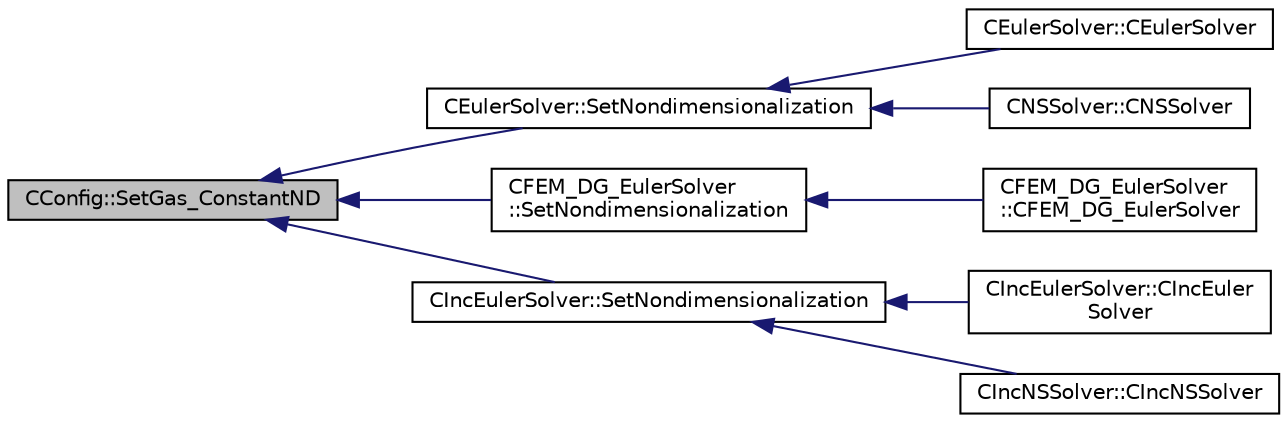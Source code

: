 digraph "CConfig::SetGas_ConstantND"
{
  edge [fontname="Helvetica",fontsize="10",labelfontname="Helvetica",labelfontsize="10"];
  node [fontname="Helvetica",fontsize="10",shape=record];
  rankdir="LR";
  Node14602 [label="CConfig::SetGas_ConstantND",height=0.2,width=0.4,color="black", fillcolor="grey75", style="filled", fontcolor="black"];
  Node14602 -> Node14603 [dir="back",color="midnightblue",fontsize="10",style="solid",fontname="Helvetica"];
  Node14603 [label="CEulerSolver::SetNondimensionalization",height=0.2,width=0.4,color="black", fillcolor="white", style="filled",URL="$class_c_euler_solver.html#a1c633d6e77fefb2e76308e2ba0af0c2c",tooltip="Set the solver nondimensionalization. "];
  Node14603 -> Node14604 [dir="back",color="midnightblue",fontsize="10",style="solid",fontname="Helvetica"];
  Node14604 [label="CEulerSolver::CEulerSolver",height=0.2,width=0.4,color="black", fillcolor="white", style="filled",URL="$class_c_euler_solver.html#ae1e74218b4e943111b100d7ddcbd4db9"];
  Node14603 -> Node14605 [dir="back",color="midnightblue",fontsize="10",style="solid",fontname="Helvetica"];
  Node14605 [label="CNSSolver::CNSSolver",height=0.2,width=0.4,color="black", fillcolor="white", style="filled",URL="$class_c_n_s_solver.html#a2a8ad49c42b4546696e631cf44b7788b"];
  Node14602 -> Node14606 [dir="back",color="midnightblue",fontsize="10",style="solid",fontname="Helvetica"];
  Node14606 [label="CFEM_DG_EulerSolver\l::SetNondimensionalization",height=0.2,width=0.4,color="black", fillcolor="white", style="filled",URL="$class_c_f_e_m___d_g___euler_solver.html#a31316dc2fe564329d9bb372961b10a3a",tooltip="Set the fluid solver nondimensionalization. "];
  Node14606 -> Node14607 [dir="back",color="midnightblue",fontsize="10",style="solid",fontname="Helvetica"];
  Node14607 [label="CFEM_DG_EulerSolver\l::CFEM_DG_EulerSolver",height=0.2,width=0.4,color="black", fillcolor="white", style="filled",URL="$class_c_f_e_m___d_g___euler_solver.html#a70d30ef9e7cd7620d54ec73f4b1ed28c"];
  Node14602 -> Node14608 [dir="back",color="midnightblue",fontsize="10",style="solid",fontname="Helvetica"];
  Node14608 [label="CIncEulerSolver::SetNondimensionalization",height=0.2,width=0.4,color="black", fillcolor="white", style="filled",URL="$class_c_inc_euler_solver.html#a2cffaa24417cb3803d36d38b3874d6d0",tooltip="Set the solver nondimensionalization. "];
  Node14608 -> Node14609 [dir="back",color="midnightblue",fontsize="10",style="solid",fontname="Helvetica"];
  Node14609 [label="CIncEulerSolver::CIncEuler\lSolver",height=0.2,width=0.4,color="black", fillcolor="white", style="filled",URL="$class_c_inc_euler_solver.html#a91f644b8f9a00215bac5bcd31dfc06d8"];
  Node14608 -> Node14610 [dir="back",color="midnightblue",fontsize="10",style="solid",fontname="Helvetica"];
  Node14610 [label="CIncNSSolver::CIncNSSolver",height=0.2,width=0.4,color="black", fillcolor="white", style="filled",URL="$class_c_inc_n_s_solver.html#a82152ac7e91fb1c5c073d98a1f08e2aa"];
}

